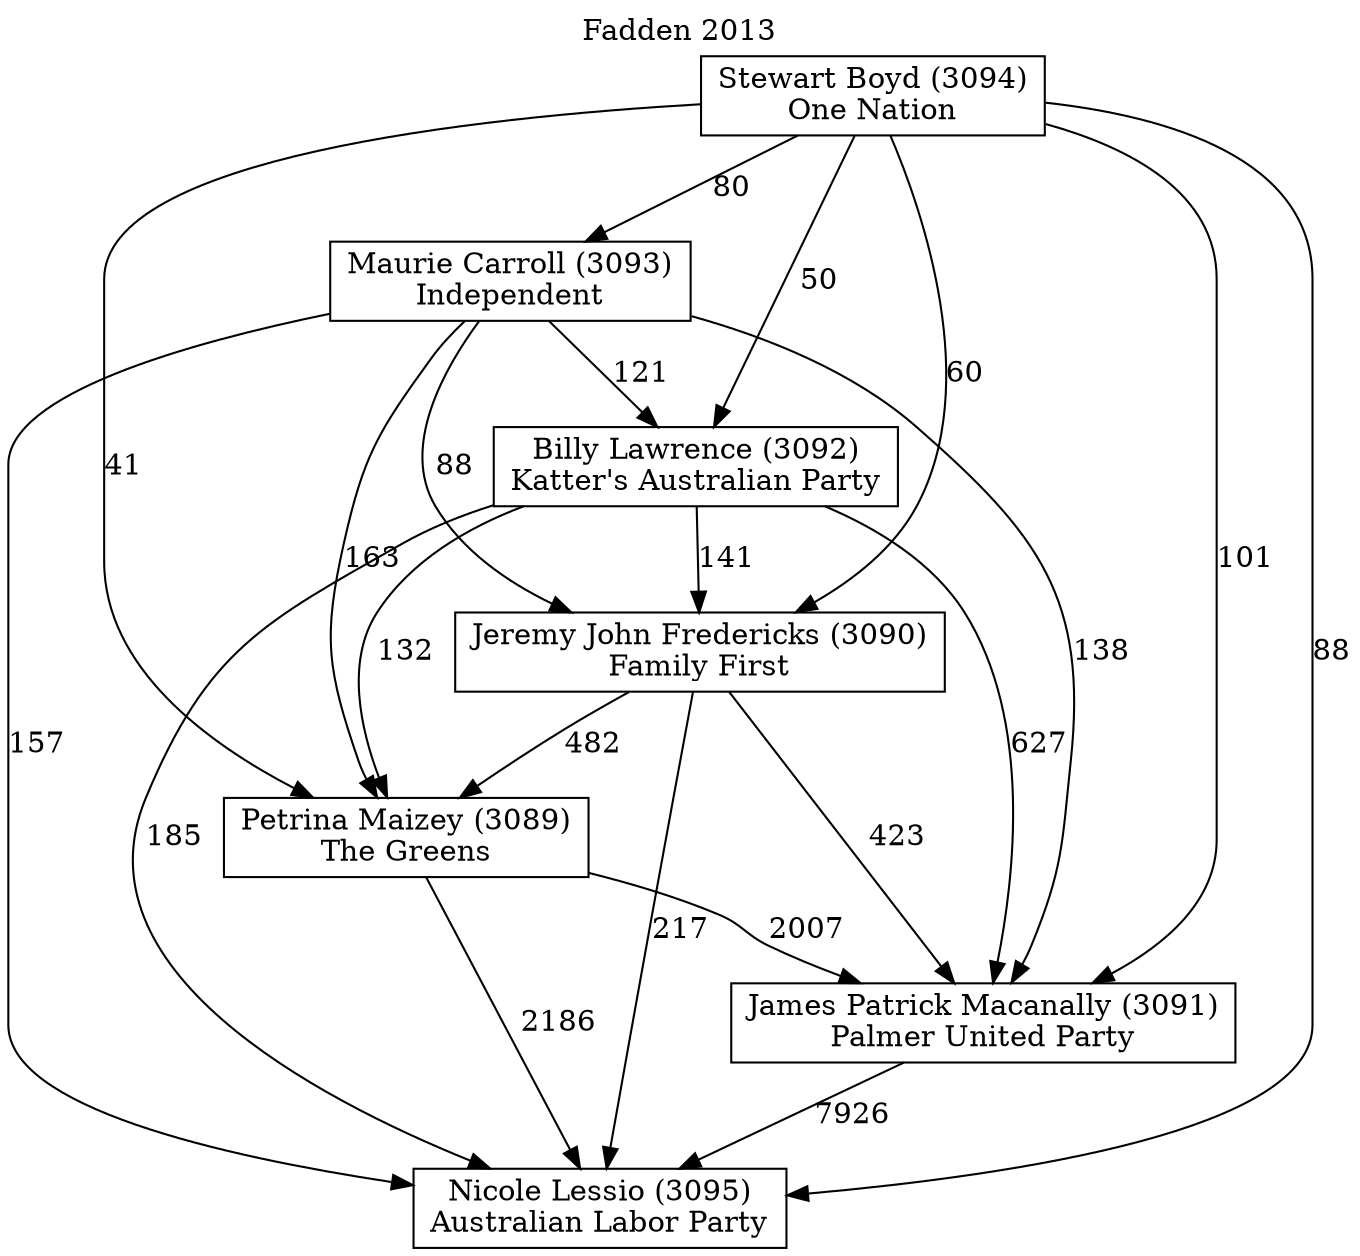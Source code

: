 // House preference flow
digraph "Nicole Lessio (3095)_Fadden_2013" {
	graph [label="Fadden 2013" labelloc=t mclimit=10]
	node [shape=box]
	"Billy Lawrence (3092)" [label="Billy Lawrence (3092)
Katter's Australian Party"]
	"James Patrick Macanally (3091)" [label="James Patrick Macanally (3091)
Palmer United Party"]
	"Jeremy John Fredericks (3090)" [label="Jeremy John Fredericks (3090)
Family First"]
	"Maurie Carroll (3093)" [label="Maurie Carroll (3093)
Independent"]
	"Nicole Lessio (3095)" [label="Nicole Lessio (3095)
Australian Labor Party"]
	"Petrina Maizey (3089)" [label="Petrina Maizey (3089)
The Greens"]
	"Stewart Boyd (3094)" [label="Stewart Boyd (3094)
One Nation"]
	"Billy Lawrence (3092)" -> "James Patrick Macanally (3091)" [label=627]
	"Billy Lawrence (3092)" -> "Jeremy John Fredericks (3090)" [label=141]
	"Billy Lawrence (3092)" -> "Nicole Lessio (3095)" [label=185]
	"Billy Lawrence (3092)" -> "Petrina Maizey (3089)" [label=132]
	"James Patrick Macanally (3091)" -> "Nicole Lessio (3095)" [label=7926]
	"Jeremy John Fredericks (3090)" -> "James Patrick Macanally (3091)" [label=423]
	"Jeremy John Fredericks (3090)" -> "Nicole Lessio (3095)" [label=217]
	"Jeremy John Fredericks (3090)" -> "Petrina Maizey (3089)" [label=482]
	"Maurie Carroll (3093)" -> "Billy Lawrence (3092)" [label=121]
	"Maurie Carroll (3093)" -> "James Patrick Macanally (3091)" [label=138]
	"Maurie Carroll (3093)" -> "Jeremy John Fredericks (3090)" [label=88]
	"Maurie Carroll (3093)" -> "Nicole Lessio (3095)" [label=157]
	"Maurie Carroll (3093)" -> "Petrina Maizey (3089)" [label=163]
	"Petrina Maizey (3089)" -> "James Patrick Macanally (3091)" [label=2007]
	"Petrina Maizey (3089)" -> "Nicole Lessio (3095)" [label=2186]
	"Stewart Boyd (3094)" -> "Billy Lawrence (3092)" [label=50]
	"Stewart Boyd (3094)" -> "James Patrick Macanally (3091)" [label=101]
	"Stewart Boyd (3094)" -> "Jeremy John Fredericks (3090)" [label=60]
	"Stewart Boyd (3094)" -> "Maurie Carroll (3093)" [label=80]
	"Stewart Boyd (3094)" -> "Nicole Lessio (3095)" [label=88]
	"Stewart Boyd (3094)" -> "Petrina Maizey (3089)" [label=41]
}
